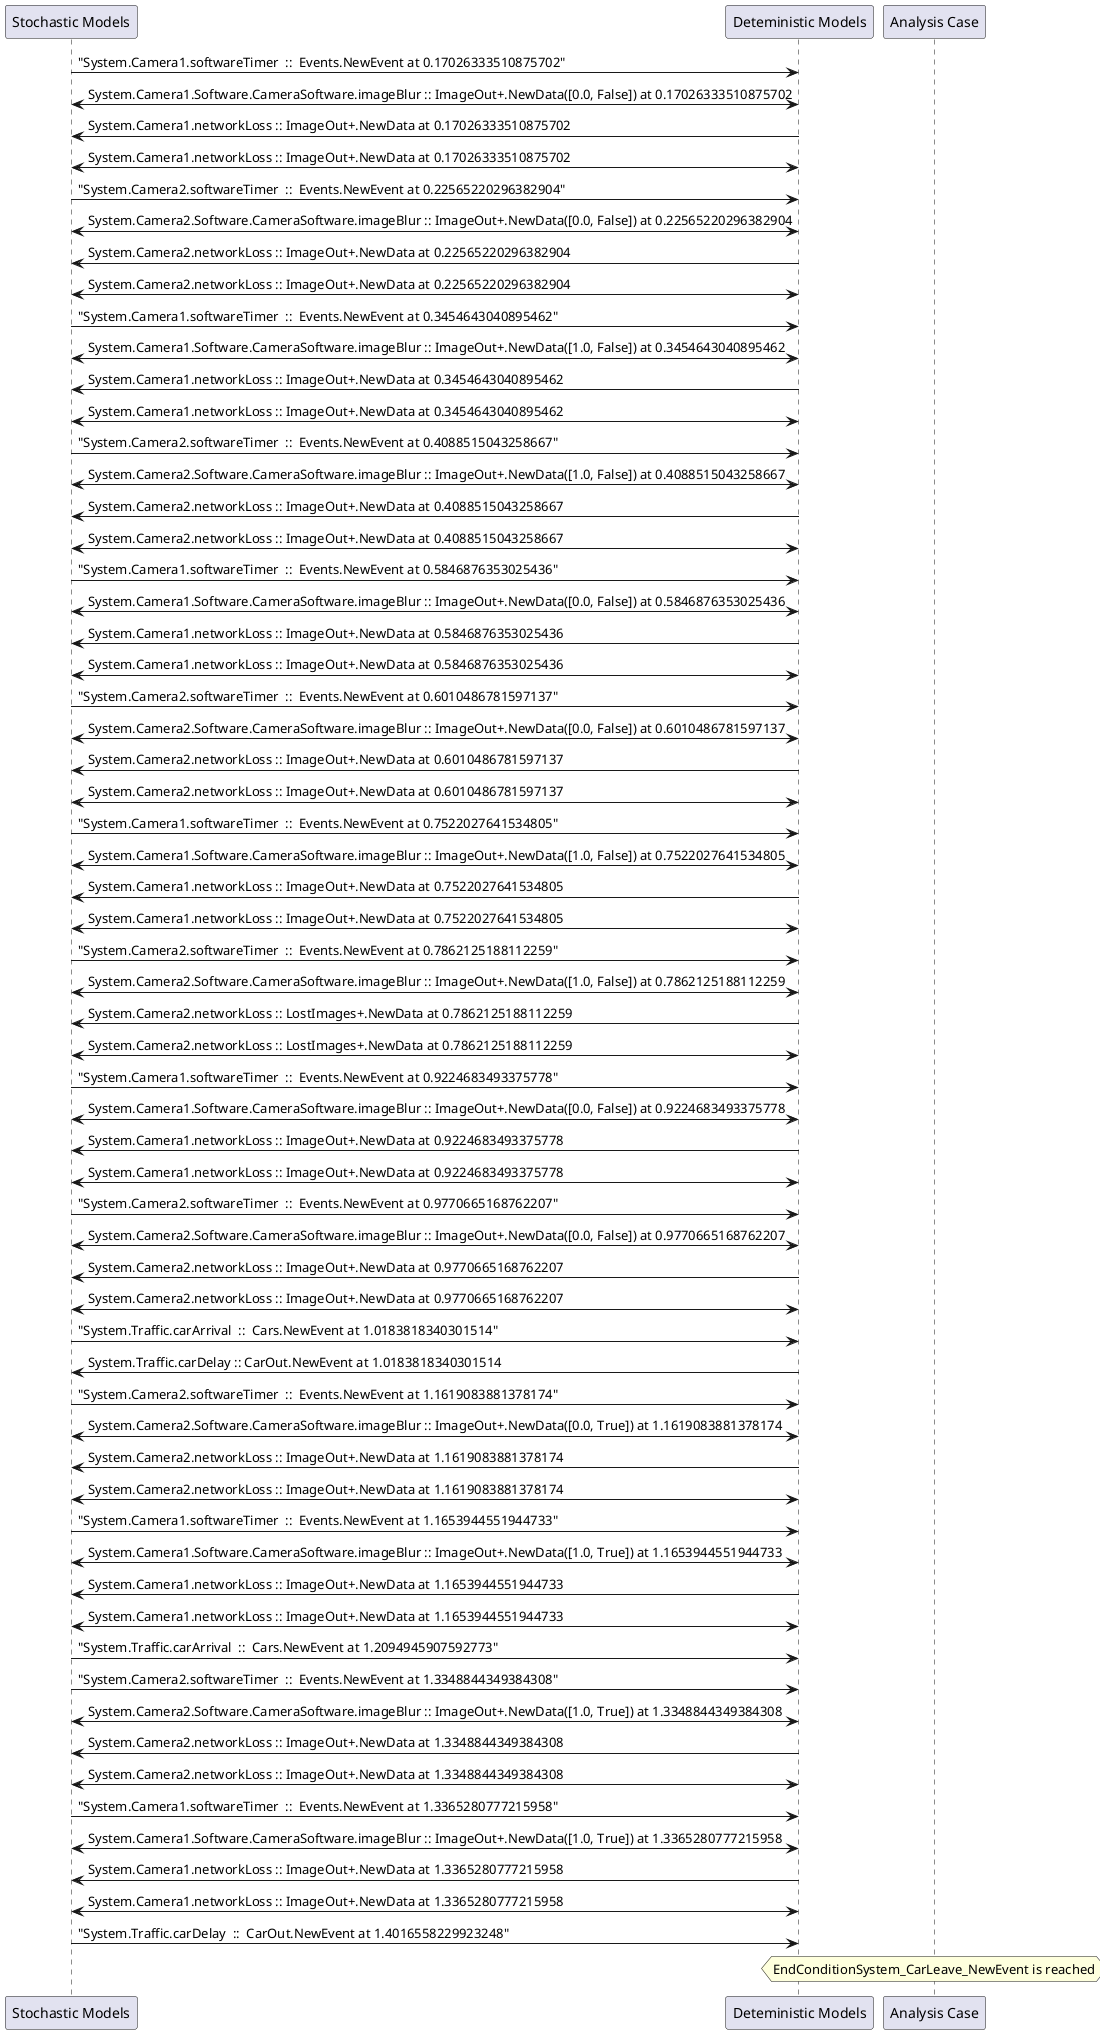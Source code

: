 
	@startuml
	participant "Stochastic Models" as stochmodel
	participant "Deteministic Models" as detmodel
	participant "Analysis Case" as analysis
	{4138_stop} stochmodel -> detmodel : "System.Camera1.softwareTimer  ::  Events.NewEvent at 0.17026333510875702"
detmodel <-> stochmodel : System.Camera1.Software.CameraSoftware.imageBlur :: ImageOut+.NewData([0.0, False]) at 0.17026333510875702
detmodel -> stochmodel : System.Camera1.networkLoss :: ImageOut+.NewData at 0.17026333510875702
detmodel <-> stochmodel : System.Camera1.networkLoss :: ImageOut+.NewData at 0.17026333510875702
{4154_stop} stochmodel -> detmodel : "System.Camera2.softwareTimer  ::  Events.NewEvent at 0.22565220296382904"
detmodel <-> stochmodel : System.Camera2.Software.CameraSoftware.imageBlur :: ImageOut+.NewData([0.0, False]) at 0.22565220296382904
detmodel -> stochmodel : System.Camera2.networkLoss :: ImageOut+.NewData at 0.22565220296382904
detmodel <-> stochmodel : System.Camera2.networkLoss :: ImageOut+.NewData at 0.22565220296382904
{4139_stop} stochmodel -> detmodel : "System.Camera1.softwareTimer  ::  Events.NewEvent at 0.3454643040895462"
detmodel <-> stochmodel : System.Camera1.Software.CameraSoftware.imageBlur :: ImageOut+.NewData([1.0, False]) at 0.3454643040895462
detmodel -> stochmodel : System.Camera1.networkLoss :: ImageOut+.NewData at 0.3454643040895462
detmodel <-> stochmodel : System.Camera1.networkLoss :: ImageOut+.NewData at 0.3454643040895462
{4155_stop} stochmodel -> detmodel : "System.Camera2.softwareTimer  ::  Events.NewEvent at 0.4088515043258667"
detmodel <-> stochmodel : System.Camera2.Software.CameraSoftware.imageBlur :: ImageOut+.NewData([1.0, False]) at 0.4088515043258667
detmodel -> stochmodel : System.Camera2.networkLoss :: ImageOut+.NewData at 0.4088515043258667
detmodel <-> stochmodel : System.Camera2.networkLoss :: ImageOut+.NewData at 0.4088515043258667
{4140_stop} stochmodel -> detmodel : "System.Camera1.softwareTimer  ::  Events.NewEvent at 0.5846876353025436"
detmodel <-> stochmodel : System.Camera1.Software.CameraSoftware.imageBlur :: ImageOut+.NewData([0.0, False]) at 0.5846876353025436
detmodel -> stochmodel : System.Camera1.networkLoss :: ImageOut+.NewData at 0.5846876353025436
detmodel <-> stochmodel : System.Camera1.networkLoss :: ImageOut+.NewData at 0.5846876353025436
{4156_stop} stochmodel -> detmodel : "System.Camera2.softwareTimer  ::  Events.NewEvent at 0.6010486781597137"
detmodel <-> stochmodel : System.Camera2.Software.CameraSoftware.imageBlur :: ImageOut+.NewData([0.0, False]) at 0.6010486781597137
detmodel -> stochmodel : System.Camera2.networkLoss :: ImageOut+.NewData at 0.6010486781597137
detmodel <-> stochmodel : System.Camera2.networkLoss :: ImageOut+.NewData at 0.6010486781597137
{4141_stop} stochmodel -> detmodel : "System.Camera1.softwareTimer  ::  Events.NewEvent at 0.7522027641534805"
detmodel <-> stochmodel : System.Camera1.Software.CameraSoftware.imageBlur :: ImageOut+.NewData([1.0, False]) at 0.7522027641534805
detmodel -> stochmodel : System.Camera1.networkLoss :: ImageOut+.NewData at 0.7522027641534805
detmodel <-> stochmodel : System.Camera1.networkLoss :: ImageOut+.NewData at 0.7522027641534805
{4157_stop} stochmodel -> detmodel : "System.Camera2.softwareTimer  ::  Events.NewEvent at 0.7862125188112259"
detmodel <-> stochmodel : System.Camera2.Software.CameraSoftware.imageBlur :: ImageOut+.NewData([1.0, False]) at 0.7862125188112259
detmodel -> stochmodel : System.Camera2.networkLoss :: LostImages+.NewData at 0.7862125188112259
detmodel <-> stochmodel : System.Camera2.networkLoss :: LostImages+.NewData at 0.7862125188112259
{4142_stop} stochmodel -> detmodel : "System.Camera1.softwareTimer  ::  Events.NewEvent at 0.9224683493375778"
detmodel <-> stochmodel : System.Camera1.Software.CameraSoftware.imageBlur :: ImageOut+.NewData([0.0, False]) at 0.9224683493375778
detmodel -> stochmodel : System.Camera1.networkLoss :: ImageOut+.NewData at 0.9224683493375778
detmodel <-> stochmodel : System.Camera1.networkLoss :: ImageOut+.NewData at 0.9224683493375778
{4158_stop} stochmodel -> detmodel : "System.Camera2.softwareTimer  ::  Events.NewEvent at 0.9770665168762207"
detmodel <-> stochmodel : System.Camera2.Software.CameraSoftware.imageBlur :: ImageOut+.NewData([0.0, False]) at 0.9770665168762207
detmodel -> stochmodel : System.Camera2.networkLoss :: ImageOut+.NewData at 0.9770665168762207
detmodel <-> stochmodel : System.Camera2.networkLoss :: ImageOut+.NewData at 0.9770665168762207
{4170_stop} stochmodel -> detmodel : "System.Traffic.carArrival  ::  Cars.NewEvent at 1.0183818340301514"
{4178_start} detmodel -> stochmodel : System.Traffic.carDelay :: CarOut.NewEvent at 1.0183818340301514
{4159_stop} stochmodel -> detmodel : "System.Camera2.softwareTimer  ::  Events.NewEvent at 1.1619083881378174"
detmodel <-> stochmodel : System.Camera2.Software.CameraSoftware.imageBlur :: ImageOut+.NewData([0.0, True]) at 1.1619083881378174
detmodel -> stochmodel : System.Camera2.networkLoss :: ImageOut+.NewData at 1.1619083881378174
detmodel <-> stochmodel : System.Camera2.networkLoss :: ImageOut+.NewData at 1.1619083881378174
{4143_stop} stochmodel -> detmodel : "System.Camera1.softwareTimer  ::  Events.NewEvent at 1.1653944551944733"
detmodel <-> stochmodel : System.Camera1.Software.CameraSoftware.imageBlur :: ImageOut+.NewData([1.0, True]) at 1.1653944551944733
detmodel -> stochmodel : System.Camera1.networkLoss :: ImageOut+.NewData at 1.1653944551944733
detmodel <-> stochmodel : System.Camera1.networkLoss :: ImageOut+.NewData at 1.1653944551944733
{4171_stop} stochmodel -> detmodel : "System.Traffic.carArrival  ::  Cars.NewEvent at 1.2094945907592773"
{4160_stop} stochmodel -> detmodel : "System.Camera2.softwareTimer  ::  Events.NewEvent at 1.3348844349384308"
detmodel <-> stochmodel : System.Camera2.Software.CameraSoftware.imageBlur :: ImageOut+.NewData([1.0, True]) at 1.3348844349384308
detmodel -> stochmodel : System.Camera2.networkLoss :: ImageOut+.NewData at 1.3348844349384308
detmodel <-> stochmodel : System.Camera2.networkLoss :: ImageOut+.NewData at 1.3348844349384308
{4144_stop} stochmodel -> detmodel : "System.Camera1.softwareTimer  ::  Events.NewEvent at 1.3365280777215958"
detmodel <-> stochmodel : System.Camera1.Software.CameraSoftware.imageBlur :: ImageOut+.NewData([1.0, True]) at 1.3365280777215958
detmodel -> stochmodel : System.Camera1.networkLoss :: ImageOut+.NewData at 1.3365280777215958
detmodel <-> stochmodel : System.Camera1.networkLoss :: ImageOut+.NewData at 1.3365280777215958
{4178_stop} stochmodel -> detmodel : "System.Traffic.carDelay  ::  CarOut.NewEvent at 1.4016558229923248"
{4178_start} <-> {4178_stop} : delay
hnote over analysis 
EndConditionSystem_CarLeave_NewEvent is reached
endnote
@enduml